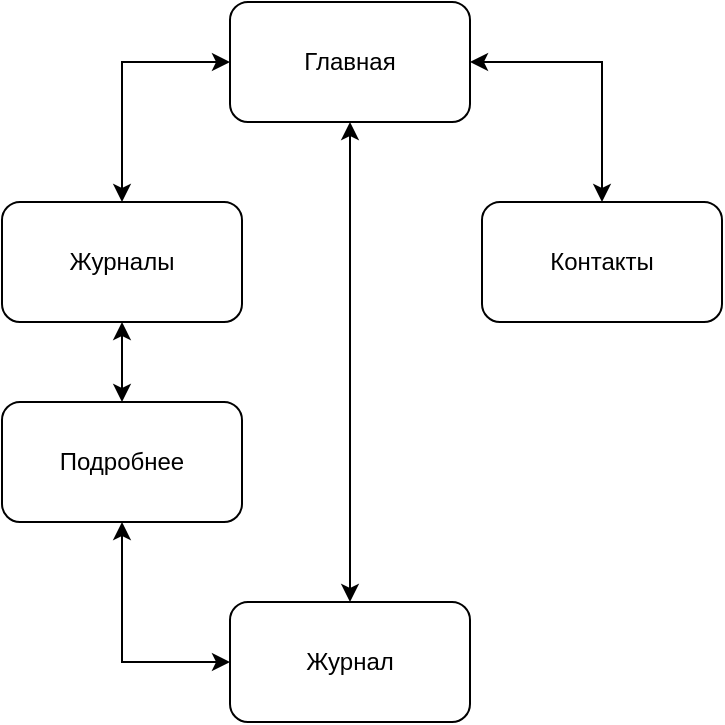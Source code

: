 <mxfile version="24.7.17">
  <diagram name="Страница — 1" id="yUmQyHLJOsZ1BbnAtelm">
    <mxGraphModel dx="714" dy="557" grid="1" gridSize="10" guides="1" tooltips="1" connect="1" arrows="1" fold="1" page="1" pageScale="1" pageWidth="827" pageHeight="1169" math="0" shadow="0">
      <root>
        <mxCell id="0" />
        <mxCell id="1" parent="0" />
        <mxCell id="-T9U8pawkiYSXp5u5A_s-10" style="edgeStyle=orthogonalEdgeStyle;rounded=0;orthogonalLoop=1;jettySize=auto;html=1;exitX=1;exitY=0.5;exitDx=0;exitDy=0;entryX=0.5;entryY=0;entryDx=0;entryDy=0;startArrow=classic;startFill=1;" edge="1" parent="1" source="-T9U8pawkiYSXp5u5A_s-1" target="-T9U8pawkiYSXp5u5A_s-4">
          <mxGeometry relative="1" as="geometry" />
        </mxCell>
        <mxCell id="-T9U8pawkiYSXp5u5A_s-11" style="edgeStyle=orthogonalEdgeStyle;rounded=0;orthogonalLoop=1;jettySize=auto;html=1;exitX=0;exitY=0.5;exitDx=0;exitDy=0;entryX=0.5;entryY=0;entryDx=0;entryDy=0;strokeColor=default;startArrow=classic;startFill=1;" edge="1" parent="1" source="-T9U8pawkiYSXp5u5A_s-1" target="-T9U8pawkiYSXp5u5A_s-3">
          <mxGeometry relative="1" as="geometry" />
        </mxCell>
        <mxCell id="-T9U8pawkiYSXp5u5A_s-14" style="edgeStyle=orthogonalEdgeStyle;rounded=0;orthogonalLoop=1;jettySize=auto;html=1;exitX=0.5;exitY=1;exitDx=0;exitDy=0;entryX=0.5;entryY=0;entryDx=0;entryDy=0;startArrow=classic;startFill=1;" edge="1" parent="1" source="-T9U8pawkiYSXp5u5A_s-1" target="-T9U8pawkiYSXp5u5A_s-6">
          <mxGeometry relative="1" as="geometry" />
        </mxCell>
        <mxCell id="-T9U8pawkiYSXp5u5A_s-1" value="Главная" style="rounded=1;whiteSpace=wrap;html=1;" vertex="1" parent="1">
          <mxGeometry x="354" y="160" width="120" height="60" as="geometry" />
        </mxCell>
        <mxCell id="-T9U8pawkiYSXp5u5A_s-12" style="edgeStyle=orthogonalEdgeStyle;rounded=0;orthogonalLoop=1;jettySize=auto;html=1;exitX=0.5;exitY=1;exitDx=0;exitDy=0;entryX=0.5;entryY=0;entryDx=0;entryDy=0;startArrow=classic;startFill=1;" edge="1" parent="1" source="-T9U8pawkiYSXp5u5A_s-3" target="-T9U8pawkiYSXp5u5A_s-5">
          <mxGeometry relative="1" as="geometry" />
        </mxCell>
        <mxCell id="-T9U8pawkiYSXp5u5A_s-3" value="Журналы" style="rounded=1;whiteSpace=wrap;html=1;" vertex="1" parent="1">
          <mxGeometry x="240" y="260" width="120" height="60" as="geometry" />
        </mxCell>
        <mxCell id="-T9U8pawkiYSXp5u5A_s-4" value="Контакты" style="rounded=1;whiteSpace=wrap;html=1;" vertex="1" parent="1">
          <mxGeometry x="480" y="260" width="120" height="60" as="geometry" />
        </mxCell>
        <mxCell id="-T9U8pawkiYSXp5u5A_s-13" style="edgeStyle=orthogonalEdgeStyle;rounded=0;orthogonalLoop=1;jettySize=auto;html=1;exitX=0.5;exitY=1;exitDx=0;exitDy=0;entryX=0;entryY=0.5;entryDx=0;entryDy=0;startArrow=classic;startFill=1;" edge="1" parent="1" source="-T9U8pawkiYSXp5u5A_s-5" target="-T9U8pawkiYSXp5u5A_s-6">
          <mxGeometry relative="1" as="geometry" />
        </mxCell>
        <mxCell id="-T9U8pawkiYSXp5u5A_s-5" value="Подробнее" style="rounded=1;whiteSpace=wrap;html=1;" vertex="1" parent="1">
          <mxGeometry x="240" y="360" width="120" height="60" as="geometry" />
        </mxCell>
        <mxCell id="-T9U8pawkiYSXp5u5A_s-6" value="Журнал" style="rounded=1;whiteSpace=wrap;html=1;" vertex="1" parent="1">
          <mxGeometry x="354" y="460" width="120" height="60" as="geometry" />
        </mxCell>
      </root>
    </mxGraphModel>
  </diagram>
</mxfile>

